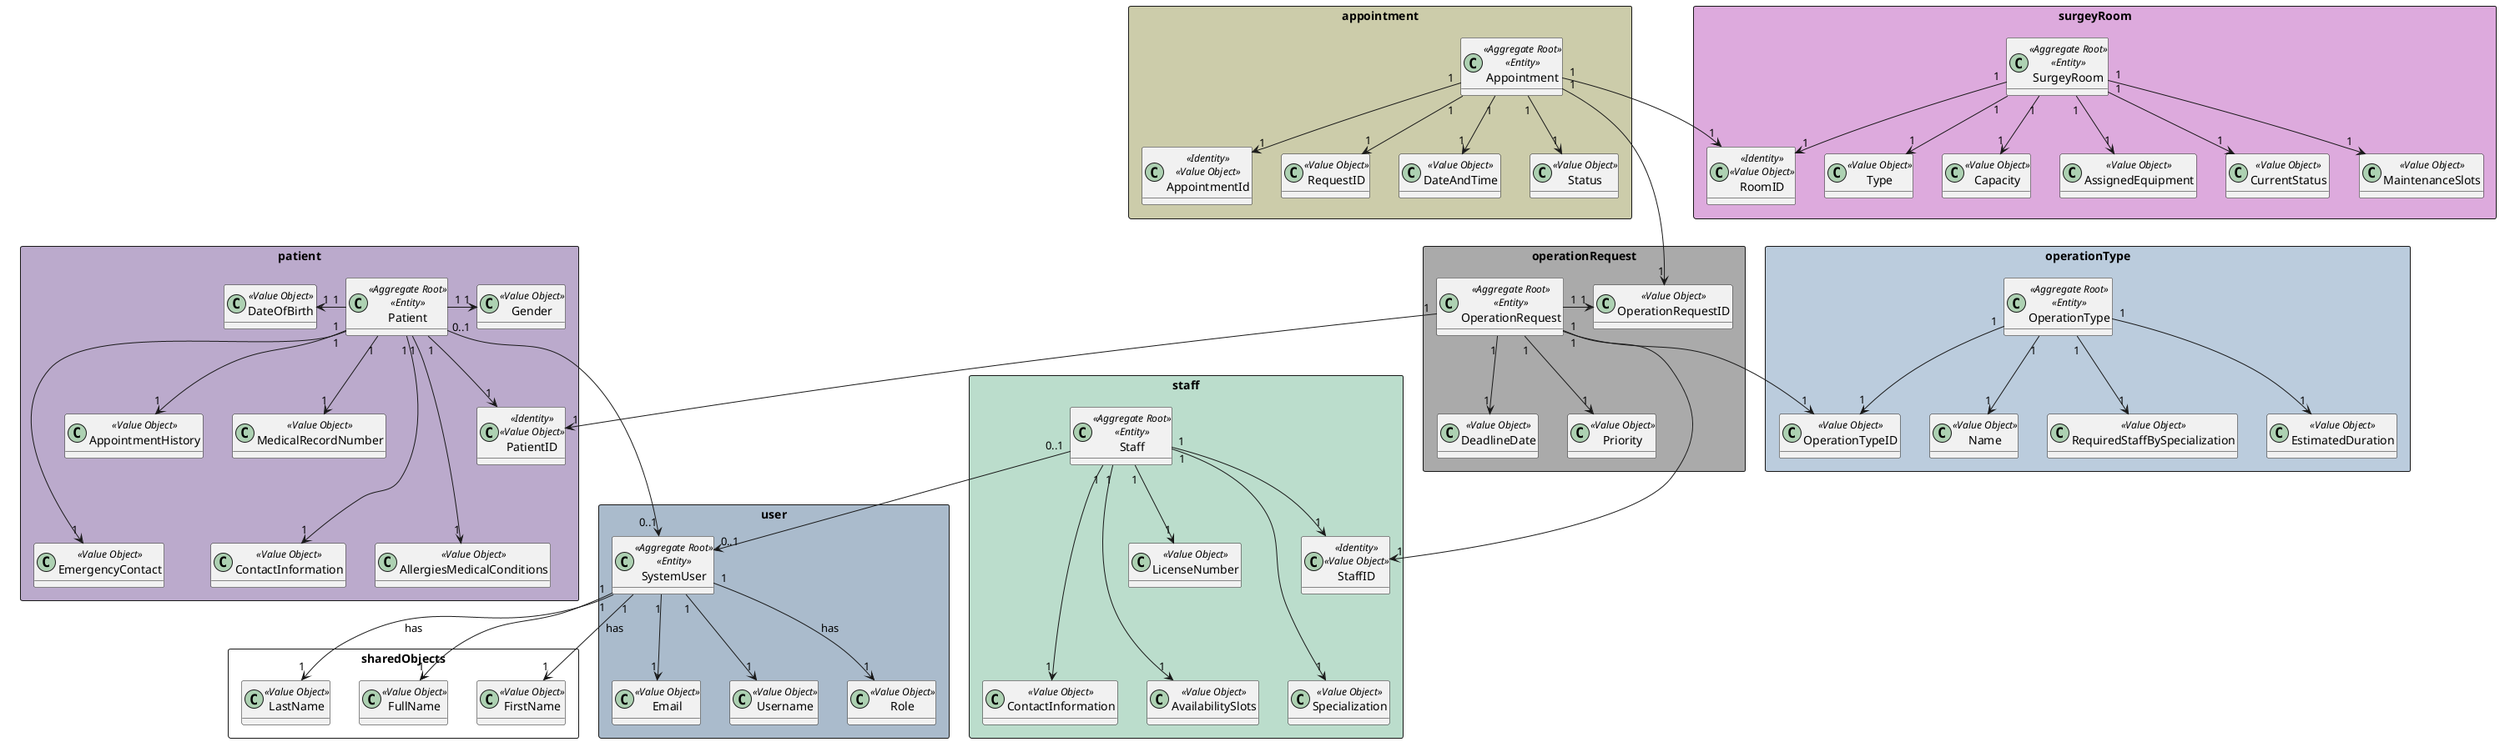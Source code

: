 ﻿@startuml
'https://plantuml.com/class-diagram

hide methods


rectangle user #aabbcc{

   class SystemUser <<Aggregate Root>><<Entity>>{}
   class Email <<Value Object>>
   class Username <<Value Object>>
   class Role<<Value Object>>{}

   
}

rectangle patient #bbaacc{
    class Patient <<Aggregate Root>><<Entity>>{}
    class PatientID <<Identity>><<Value Object>>{}
    class DateOfBirth <<Value Object>>
    class Gender <<Value Object>>
    class MedicalRecordNumber <<Value Object>>
    class ContactInformation <<Value Object>>
    class AllergiesMedicalConditions <<Value Object>>
    class EmergencyContact <<Value Object>>
    class AppointmentHistory <<Value Object>>
    

    Patient "1" --left> "1" DateOfBirth
    Patient "1" --right> "1" Gender
    Patient "1" --> "1" MedicalRecordNumber
    Patient "1" ---> "1" ContactInformation
    Patient "1" ---> "1" AllergiesMedicalConditions
    Patient "1" ---> "1" EmergencyContact
    Patient "1" --> "1" AppointmentHistory
    Patient "1" --> "1" PatientID
    
    }

rectangle staff #bbddcc{
    class Staff <<Aggregate Root>><<Entity>>{}
    class StaffID <<Identity>><<Value Object>>
    class LicenseNumber <<Value Object>>
    class Specialization <<Value Object>>
    class ContactInformation <<Value Object>>
    class AvailabilitySlots <<Value Object>>
    
    Staff "1" --> "1" LicenseNumber
    Staff "1" ---> "1" Specialization
    Staff "1" ---> "1" ContactInformation
    Staff "1" ---> "1" AvailabilitySlots
    Staff "1" --> "1" StaffID
    }
    
    
rectangle sharedObjects{
    class FirstName <<Value Object>>
    class LastName <<Value Object>>
    class FullName <<Value Object>>
    }
    
rectangle operationRequest #aaaaaa{
    class OperationRequestID <<Value Object>>
    class OperationRequest <<Aggregate Root>> <<Entity>> 
    class DeadlineDate <<Value Object>>
    class Priority <<Value Object>>
    
    
    OperationRequest "1" --> "1" DeadlineDate
    OperationRequest "1" --> "1" Priority
    
    }
    
    
rectangle operationType #bbccdd{
    class OperationType <<Aggregate Root>> <<Entity>> 
    class OperationTypeID <<Value Object>>
    class Name <<Value Object>>
    class RequiredStaffBySpecialization <<Value Object>>
    class EstimatedDuration <<Value Object>>
    
    OperationType "1" --> "1" OperationTypeID
    OperationType "1" --> "1" Name
    OperationType "1" --> "1" RequiredStaffBySpecialization
    OperationType "1" --> "1" EstimatedDuration
    }


rectangle appointment #ccccaa{
class Appointment <<Aggregate Root>> <<Entity>>
class AppointmentId <<Identity>> <<Value Object>>
    class RequestID <<Value Object>>
    class DateAndTime <<Value Object>>
    class Status <<Value Object>>
    
    Appointment "1" --> "1" AppointmentId
    Appointment "1" --> "1" DateAndTime
    Appointment "1" --> "1" Status
    Appointment "1" --> "1" RequestID
    }
    
    rectangle surgeyRoom #ddaadd{
    class SurgeyRoom <<Aggregate Root>> <<Entity>>
class RoomID <<Identity>> <<Value Object>>
    class Type <<Value Object>>
    class Capacity <<Value Object>>
    class AssignedEquipment <<Value Object>>
    class CurrentStatus <<Value Object>>
    class MaintenanceSlots <<Value Object>>
    
    SurgeyRoom "1" --> "1" RoomID
    SurgeyRoom "1" --> "1" Type
    SurgeyRoom "1" --> "1" Capacity
    SurgeyRoom "1" --> "1" AssignedEquipment
    SurgeyRoom "1" --> "1" CurrentStatus
    SurgeyRoom "1" --> "1" MaintenanceSlots
    }
    
           Patient "0..1" --> "0..1" SystemUser
           Staff "0..1" --> "0..1" SystemUser
           
           SystemUser "1" --> "1" FirstName: has
           SystemUser "1" --> "1" LastName: has
           SystemUser "1" --> "1" Role: has
           
           SystemUser "1" --> "1" Email
           SystemUser "1" --> "1" Username
           SystemUser "1" --> "1" FullName
           
               OperationRequest "1" --> "1" OperationTypeID
               
                   Appointment "1" ---> "1" OperationRequestID
           OperationRequest "1" -> "1" OperationRequestID
               OperationRequest "1" --> "1" PatientID
               OperationRequest "1" ---> "1" StaffID
               
                   Appointment "1" --> "1" RoomID





    
    
    
@enduml